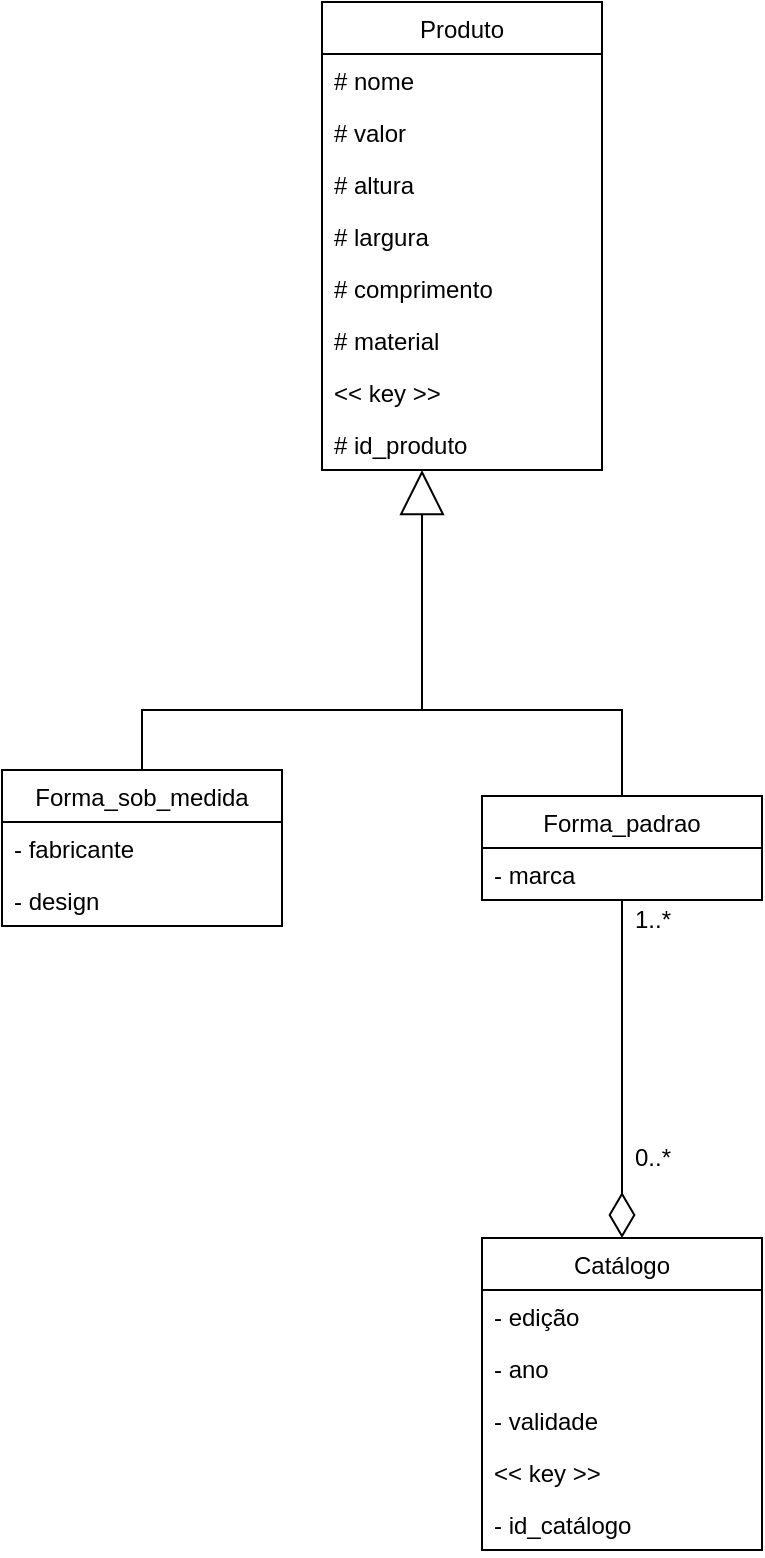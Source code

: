 <mxfile version="14.6.13" type="device"><diagram id="lI94kk6MQrxT_ikUTvjs" name="Página-1"><mxGraphModel dx="3864" dy="2529" grid="1" gridSize="10" guides="1" tooltips="1" connect="1" arrows="1" fold="1" page="1" pageScale="1" pageWidth="827" pageHeight="1169" math="0" shadow="0"><root><mxCell id="0"/><mxCell id="1" parent="0"/><mxCell id="JmNZ-jVrRFrm52zco2_n-1" value="Produto" style="swimlane;fontStyle=0;childLayout=stackLayout;horizontal=1;startSize=26;fillColor=none;horizontalStack=0;resizeParent=1;resizeParentMax=0;resizeLast=0;collapsible=1;marginBottom=0;align=center;" vertex="1" parent="1"><mxGeometry x="-830" y="-548" width="140" height="234" as="geometry"/></mxCell><mxCell id="JmNZ-jVrRFrm52zco2_n-2" value="# nome" style="text;strokeColor=none;fillColor=none;align=left;verticalAlign=top;spacingLeft=4;spacingRight=4;overflow=hidden;rotatable=0;points=[[0,0.5],[1,0.5]];portConstraint=eastwest;" vertex="1" parent="JmNZ-jVrRFrm52zco2_n-1"><mxGeometry y="26" width="140" height="26" as="geometry"/></mxCell><mxCell id="JmNZ-jVrRFrm52zco2_n-3" value="# valor" style="text;strokeColor=none;fillColor=none;align=left;verticalAlign=top;spacingLeft=4;spacingRight=4;overflow=hidden;rotatable=0;points=[[0,0.5],[1,0.5]];portConstraint=eastwest;" vertex="1" parent="JmNZ-jVrRFrm52zco2_n-1"><mxGeometry y="52" width="140" height="26" as="geometry"/></mxCell><mxCell id="JmNZ-jVrRFrm52zco2_n-4" value="# altura" style="text;strokeColor=none;fillColor=none;align=left;verticalAlign=top;spacingLeft=4;spacingRight=4;overflow=hidden;rotatable=0;points=[[0,0.5],[1,0.5]];portConstraint=eastwest;" vertex="1" parent="JmNZ-jVrRFrm52zco2_n-1"><mxGeometry y="78" width="140" height="26" as="geometry"/></mxCell><mxCell id="JmNZ-jVrRFrm52zco2_n-5" value="# largura" style="text;strokeColor=none;fillColor=none;align=left;verticalAlign=top;spacingLeft=4;spacingRight=4;overflow=hidden;rotatable=0;points=[[0,0.5],[1,0.5]];portConstraint=eastwest;" vertex="1" parent="JmNZ-jVrRFrm52zco2_n-1"><mxGeometry y="104" width="140" height="26" as="geometry"/></mxCell><mxCell id="JmNZ-jVrRFrm52zco2_n-6" value="# comprimento" style="text;strokeColor=none;fillColor=none;align=left;verticalAlign=top;spacingLeft=4;spacingRight=4;overflow=hidden;rotatable=0;points=[[0,0.5],[1,0.5]];portConstraint=eastwest;" vertex="1" parent="JmNZ-jVrRFrm52zco2_n-1"><mxGeometry y="130" width="140" height="26" as="geometry"/></mxCell><mxCell id="JmNZ-jVrRFrm52zco2_n-7" value="# material" style="text;strokeColor=none;fillColor=none;align=left;verticalAlign=top;spacingLeft=4;spacingRight=4;overflow=hidden;rotatable=0;points=[[0,0.5],[1,0.5]];portConstraint=eastwest;" vertex="1" parent="JmNZ-jVrRFrm52zco2_n-1"><mxGeometry y="156" width="140" height="26" as="geometry"/></mxCell><mxCell id="JmNZ-jVrRFrm52zco2_n-8" value="&lt;&lt; key &gt;&gt;" style="text;strokeColor=none;fillColor=none;align=left;verticalAlign=top;spacingLeft=4;spacingRight=4;overflow=hidden;rotatable=0;points=[[0,0.5],[1,0.5]];portConstraint=eastwest;" vertex="1" parent="JmNZ-jVrRFrm52zco2_n-1"><mxGeometry y="182" width="140" height="26" as="geometry"/></mxCell><mxCell id="JmNZ-jVrRFrm52zco2_n-9" value="# id_produto" style="text;strokeColor=none;fillColor=none;align=left;verticalAlign=top;spacingLeft=4;spacingRight=4;overflow=hidden;rotatable=0;points=[[0,0.5],[1,0.5]];portConstraint=eastwest;" vertex="1" parent="JmNZ-jVrRFrm52zco2_n-1"><mxGeometry y="208" width="140" height="26" as="geometry"/></mxCell><mxCell id="JmNZ-jVrRFrm52zco2_n-10" style="edgeStyle=orthogonalEdgeStyle;rounded=0;orthogonalLoop=1;jettySize=auto;html=1;endArrow=block;endFill=0;startArrow=none;startFill=0;endSize=20;exitX=0.5;exitY=0;exitDx=0;exitDy=0;" edge="1" parent="1" source="JmNZ-jVrRFrm52zco2_n-11" target="JmNZ-jVrRFrm52zco2_n-1"><mxGeometry relative="1" as="geometry"><Array as="points"><mxPoint x="-780" y="-194"/></Array></mxGeometry></mxCell><mxCell id="JmNZ-jVrRFrm52zco2_n-11" value="Forma_sob_medida" style="swimlane;fontStyle=0;childLayout=stackLayout;horizontal=1;startSize=26;fillColor=none;horizontalStack=0;resizeParent=1;resizeParentMax=0;resizeLast=0;collapsible=1;marginBottom=0;align=center;" vertex="1" parent="1"><mxGeometry x="-990" y="-164" width="140" height="78" as="geometry"/></mxCell><mxCell id="JmNZ-jVrRFrm52zco2_n-12" value="- fabricante" style="text;strokeColor=none;fillColor=none;align=left;verticalAlign=top;spacingLeft=4;spacingRight=4;overflow=hidden;rotatable=0;points=[[0,0.5],[1,0.5]];portConstraint=eastwest;" vertex="1" parent="JmNZ-jVrRFrm52zco2_n-11"><mxGeometry y="26" width="140" height="26" as="geometry"/></mxCell><mxCell id="JmNZ-jVrRFrm52zco2_n-13" value="- design" style="text;strokeColor=none;fillColor=none;align=left;verticalAlign=top;spacingLeft=4;spacingRight=4;overflow=hidden;rotatable=0;points=[[0,0.5],[1,0.5]];portConstraint=eastwest;" vertex="1" parent="JmNZ-jVrRFrm52zco2_n-11"><mxGeometry y="52" width="140" height="26" as="geometry"/></mxCell><mxCell id="JmNZ-jVrRFrm52zco2_n-14" style="edgeStyle=orthogonalEdgeStyle;rounded=0;orthogonalLoop=1;jettySize=auto;html=1;endArrow=none;endFill=0;" edge="1" parent="1" source="JmNZ-jVrRFrm52zco2_n-15"><mxGeometry relative="1" as="geometry"><mxPoint x="-780" y="-284" as="targetPoint"/><Array as="points"><mxPoint x="-680" y="-194"/><mxPoint x="-780" y="-194"/></Array></mxGeometry></mxCell><mxCell id="JmNZ-jVrRFrm52zco2_n-15" value="Forma_padrao" style="swimlane;fontStyle=0;childLayout=stackLayout;horizontal=1;startSize=26;fillColor=none;horizontalStack=0;resizeParent=1;resizeParentMax=0;resizeLast=0;collapsible=1;marginBottom=0;align=center;" vertex="1" parent="1"><mxGeometry x="-750" y="-151" width="140" height="52" as="geometry"/></mxCell><mxCell id="JmNZ-jVrRFrm52zco2_n-16" value="- marca" style="text;strokeColor=none;fillColor=none;align=left;verticalAlign=top;spacingLeft=4;spacingRight=4;overflow=hidden;rotatable=0;points=[[0,0.5],[1,0.5]];portConstraint=eastwest;" vertex="1" parent="JmNZ-jVrRFrm52zco2_n-15"><mxGeometry y="26" width="140" height="26" as="geometry"/></mxCell><mxCell id="JmNZ-jVrRFrm52zco2_n-17" style="edgeStyle=orthogonalEdgeStyle;rounded=0;orthogonalLoop=1;jettySize=auto;html=1;endArrow=none;endFill=0;endSize=20;startSize=20;startArrow=diamondThin;startFill=0;" edge="1" parent="1" source="JmNZ-jVrRFrm52zco2_n-18" target="JmNZ-jVrRFrm52zco2_n-15"><mxGeometry relative="1" as="geometry"><Array as="points"/></mxGeometry></mxCell><mxCell id="JmNZ-jVrRFrm52zco2_n-18" value="Catálogo" style="swimlane;fontStyle=0;childLayout=stackLayout;horizontal=1;startSize=26;fillColor=none;horizontalStack=0;resizeParent=1;resizeParentMax=0;resizeLast=0;collapsible=1;marginBottom=0;" vertex="1" parent="1"><mxGeometry x="-750" y="70" width="140" height="156" as="geometry"/></mxCell><mxCell id="JmNZ-jVrRFrm52zco2_n-19" value="- edição" style="text;strokeColor=none;fillColor=none;align=left;verticalAlign=top;spacingLeft=4;spacingRight=4;overflow=hidden;rotatable=0;points=[[0,0.5],[1,0.5]];portConstraint=eastwest;" vertex="1" parent="JmNZ-jVrRFrm52zco2_n-18"><mxGeometry y="26" width="140" height="26" as="geometry"/></mxCell><mxCell id="JmNZ-jVrRFrm52zco2_n-20" value="- ano" style="text;strokeColor=none;fillColor=none;align=left;verticalAlign=top;spacingLeft=4;spacingRight=4;overflow=hidden;rotatable=0;points=[[0,0.5],[1,0.5]];portConstraint=eastwest;" vertex="1" parent="JmNZ-jVrRFrm52zco2_n-18"><mxGeometry y="52" width="140" height="26" as="geometry"/></mxCell><mxCell id="JmNZ-jVrRFrm52zco2_n-21" value="- validade" style="text;strokeColor=none;fillColor=none;align=left;verticalAlign=top;spacingLeft=4;spacingRight=4;overflow=hidden;rotatable=0;points=[[0,0.5],[1,0.5]];portConstraint=eastwest;" vertex="1" parent="JmNZ-jVrRFrm52zco2_n-18"><mxGeometry y="78" width="140" height="26" as="geometry"/></mxCell><mxCell id="JmNZ-jVrRFrm52zco2_n-22" value="&lt;&lt; key &gt;&gt;" style="text;strokeColor=none;fillColor=none;align=left;verticalAlign=top;spacingLeft=4;spacingRight=4;overflow=hidden;rotatable=0;points=[[0,0.5],[1,0.5]];portConstraint=eastwest;" vertex="1" parent="JmNZ-jVrRFrm52zco2_n-18"><mxGeometry y="104" width="140" height="26" as="geometry"/></mxCell><mxCell id="JmNZ-jVrRFrm52zco2_n-23" value="- id_catálogo" style="text;strokeColor=none;fillColor=none;align=left;verticalAlign=top;spacingLeft=4;spacingRight=4;overflow=hidden;rotatable=0;points=[[0,0.5],[1,0.5]];portConstraint=eastwest;" vertex="1" parent="JmNZ-jVrRFrm52zco2_n-18"><mxGeometry y="130" width="140" height="26" as="geometry"/></mxCell><mxCell id="JmNZ-jVrRFrm52zco2_n-24" value="0..*" style="text;html=1;align=center;verticalAlign=middle;resizable=0;points=[];autosize=1;" vertex="1" parent="1"><mxGeometry x="-680" y="20" width="30" height="20" as="geometry"/></mxCell><mxCell id="JmNZ-jVrRFrm52zco2_n-25" value="1..*" style="text;html=1;align=center;verticalAlign=middle;resizable=0;points=[];autosize=1;" vertex="1" parent="1"><mxGeometry x="-680" y="-99" width="30" height="20" as="geometry"/></mxCell></root></mxGraphModel></diagram></mxfile>